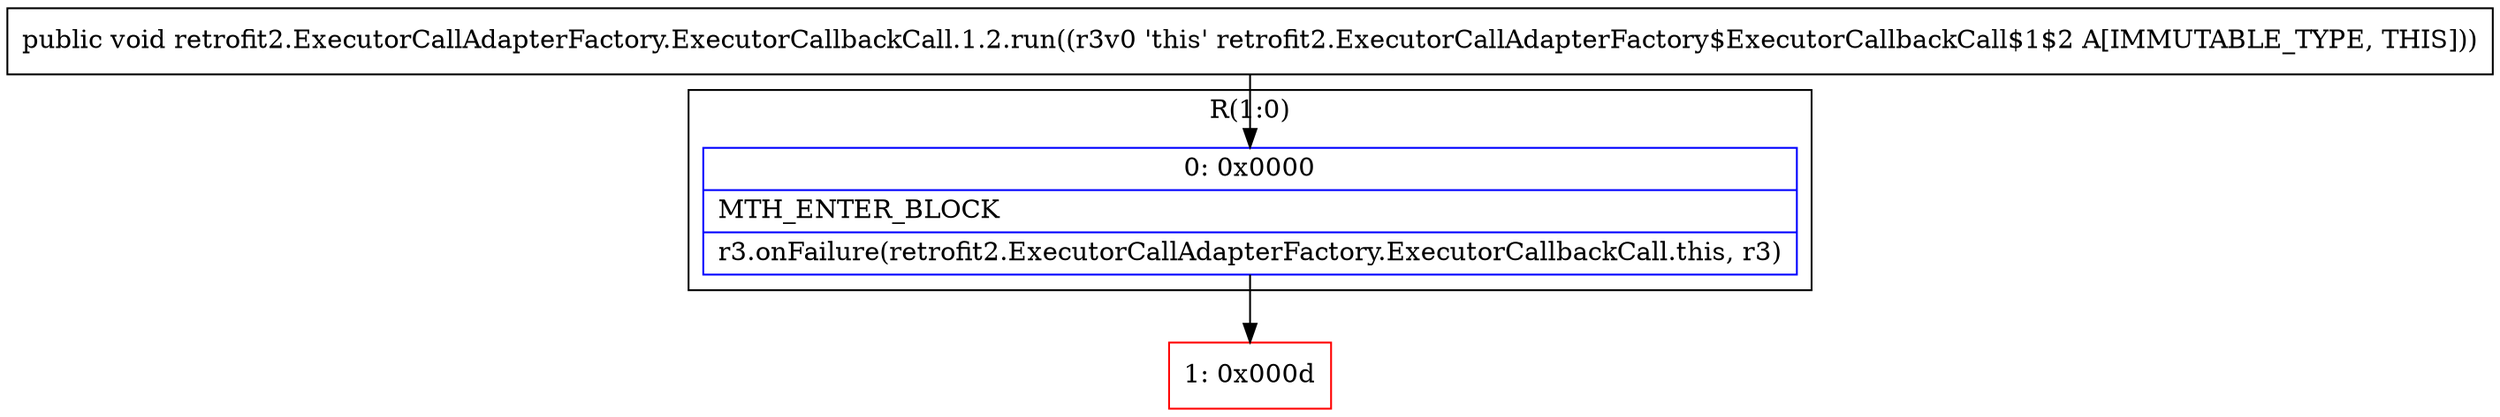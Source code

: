digraph "CFG forretrofit2.ExecutorCallAdapterFactory.ExecutorCallbackCall.1.2.run()V" {
subgraph cluster_Region_919445187 {
label = "R(1:0)";
node [shape=record,color=blue];
Node_0 [shape=record,label="{0\:\ 0x0000|MTH_ENTER_BLOCK\l|r3.onFailure(retrofit2.ExecutorCallAdapterFactory.ExecutorCallbackCall.this, r3)\l}"];
}
Node_1 [shape=record,color=red,label="{1\:\ 0x000d}"];
MethodNode[shape=record,label="{public void retrofit2.ExecutorCallAdapterFactory.ExecutorCallbackCall.1.2.run((r3v0 'this' retrofit2.ExecutorCallAdapterFactory$ExecutorCallbackCall$1$2 A[IMMUTABLE_TYPE, THIS])) }"];
MethodNode -> Node_0;
Node_0 -> Node_1;
}

